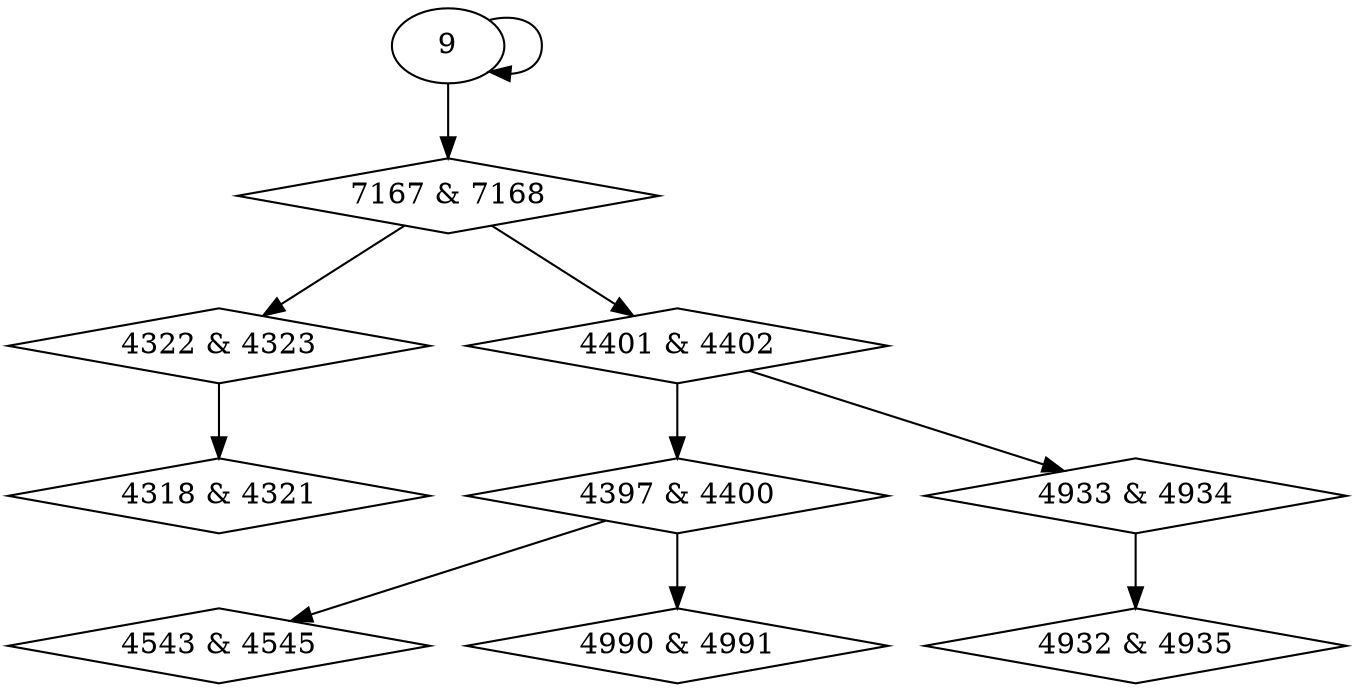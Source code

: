 digraph {
0 [label = "4318 & 4321", shape = diamond];
1 [label = "4322 & 4323", shape = diamond];
2 [label = "4397 & 4400", shape = diamond];
3 [label = "4401 & 4402", shape = diamond];
4 [label = "4543 & 4545", shape = diamond];
5 [label = "4932 & 4935", shape = diamond];
6 [label = "4933 & 4934", shape = diamond];
7 [label = "4990 & 4991", shape = diamond];
8 [label = "7167 & 7168", shape = diamond];
1 -> 0;
8 -> 1;
3 -> 2;
8 -> 3;
2 -> 4;
6 -> 5;
3 -> 6;
2 -> 7;
9 -> 8;
9 -> 9;
}
